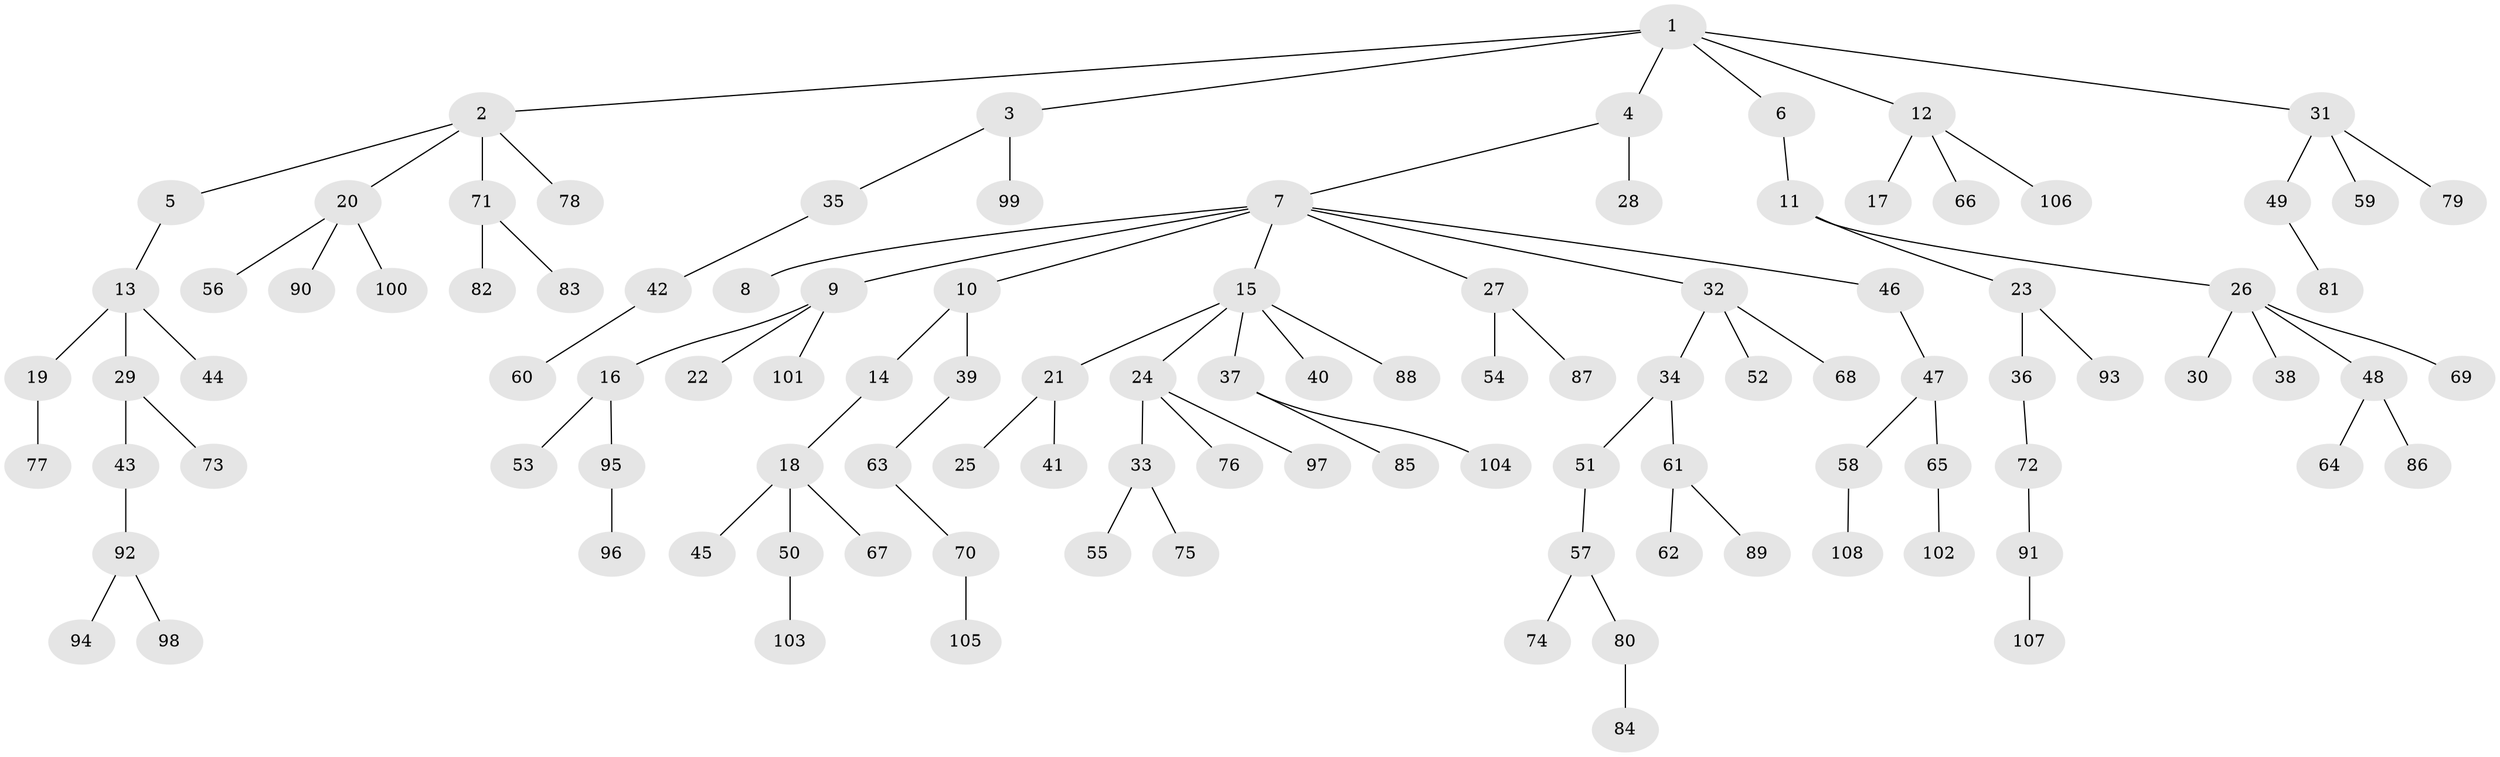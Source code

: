 // coarse degree distribution, {6: 0.015151515151515152, 3: 0.18181818181818182, 7: 0.015151515151515152, 2: 0.2878787878787879, 4: 0.030303030303030304, 1: 0.45454545454545453, 5: 0.015151515151515152}
// Generated by graph-tools (version 1.1) at 2025/37/03/04/25 23:37:17]
// undirected, 108 vertices, 107 edges
graph export_dot {
  node [color=gray90,style=filled];
  1;
  2;
  3;
  4;
  5;
  6;
  7;
  8;
  9;
  10;
  11;
  12;
  13;
  14;
  15;
  16;
  17;
  18;
  19;
  20;
  21;
  22;
  23;
  24;
  25;
  26;
  27;
  28;
  29;
  30;
  31;
  32;
  33;
  34;
  35;
  36;
  37;
  38;
  39;
  40;
  41;
  42;
  43;
  44;
  45;
  46;
  47;
  48;
  49;
  50;
  51;
  52;
  53;
  54;
  55;
  56;
  57;
  58;
  59;
  60;
  61;
  62;
  63;
  64;
  65;
  66;
  67;
  68;
  69;
  70;
  71;
  72;
  73;
  74;
  75;
  76;
  77;
  78;
  79;
  80;
  81;
  82;
  83;
  84;
  85;
  86;
  87;
  88;
  89;
  90;
  91;
  92;
  93;
  94;
  95;
  96;
  97;
  98;
  99;
  100;
  101;
  102;
  103;
  104;
  105;
  106;
  107;
  108;
  1 -- 2;
  1 -- 3;
  1 -- 4;
  1 -- 6;
  1 -- 12;
  1 -- 31;
  2 -- 5;
  2 -- 20;
  2 -- 71;
  2 -- 78;
  3 -- 35;
  3 -- 99;
  4 -- 7;
  4 -- 28;
  5 -- 13;
  6 -- 11;
  7 -- 8;
  7 -- 9;
  7 -- 10;
  7 -- 15;
  7 -- 27;
  7 -- 32;
  7 -- 46;
  9 -- 16;
  9 -- 22;
  9 -- 101;
  10 -- 14;
  10 -- 39;
  11 -- 23;
  11 -- 26;
  12 -- 17;
  12 -- 66;
  12 -- 106;
  13 -- 19;
  13 -- 29;
  13 -- 44;
  14 -- 18;
  15 -- 21;
  15 -- 24;
  15 -- 37;
  15 -- 40;
  15 -- 88;
  16 -- 53;
  16 -- 95;
  18 -- 45;
  18 -- 50;
  18 -- 67;
  19 -- 77;
  20 -- 56;
  20 -- 90;
  20 -- 100;
  21 -- 25;
  21 -- 41;
  23 -- 36;
  23 -- 93;
  24 -- 33;
  24 -- 76;
  24 -- 97;
  26 -- 30;
  26 -- 38;
  26 -- 48;
  26 -- 69;
  27 -- 54;
  27 -- 87;
  29 -- 43;
  29 -- 73;
  31 -- 49;
  31 -- 59;
  31 -- 79;
  32 -- 34;
  32 -- 52;
  32 -- 68;
  33 -- 55;
  33 -- 75;
  34 -- 51;
  34 -- 61;
  35 -- 42;
  36 -- 72;
  37 -- 85;
  37 -- 104;
  39 -- 63;
  42 -- 60;
  43 -- 92;
  46 -- 47;
  47 -- 58;
  47 -- 65;
  48 -- 64;
  48 -- 86;
  49 -- 81;
  50 -- 103;
  51 -- 57;
  57 -- 74;
  57 -- 80;
  58 -- 108;
  61 -- 62;
  61 -- 89;
  63 -- 70;
  65 -- 102;
  70 -- 105;
  71 -- 82;
  71 -- 83;
  72 -- 91;
  80 -- 84;
  91 -- 107;
  92 -- 94;
  92 -- 98;
  95 -- 96;
}
